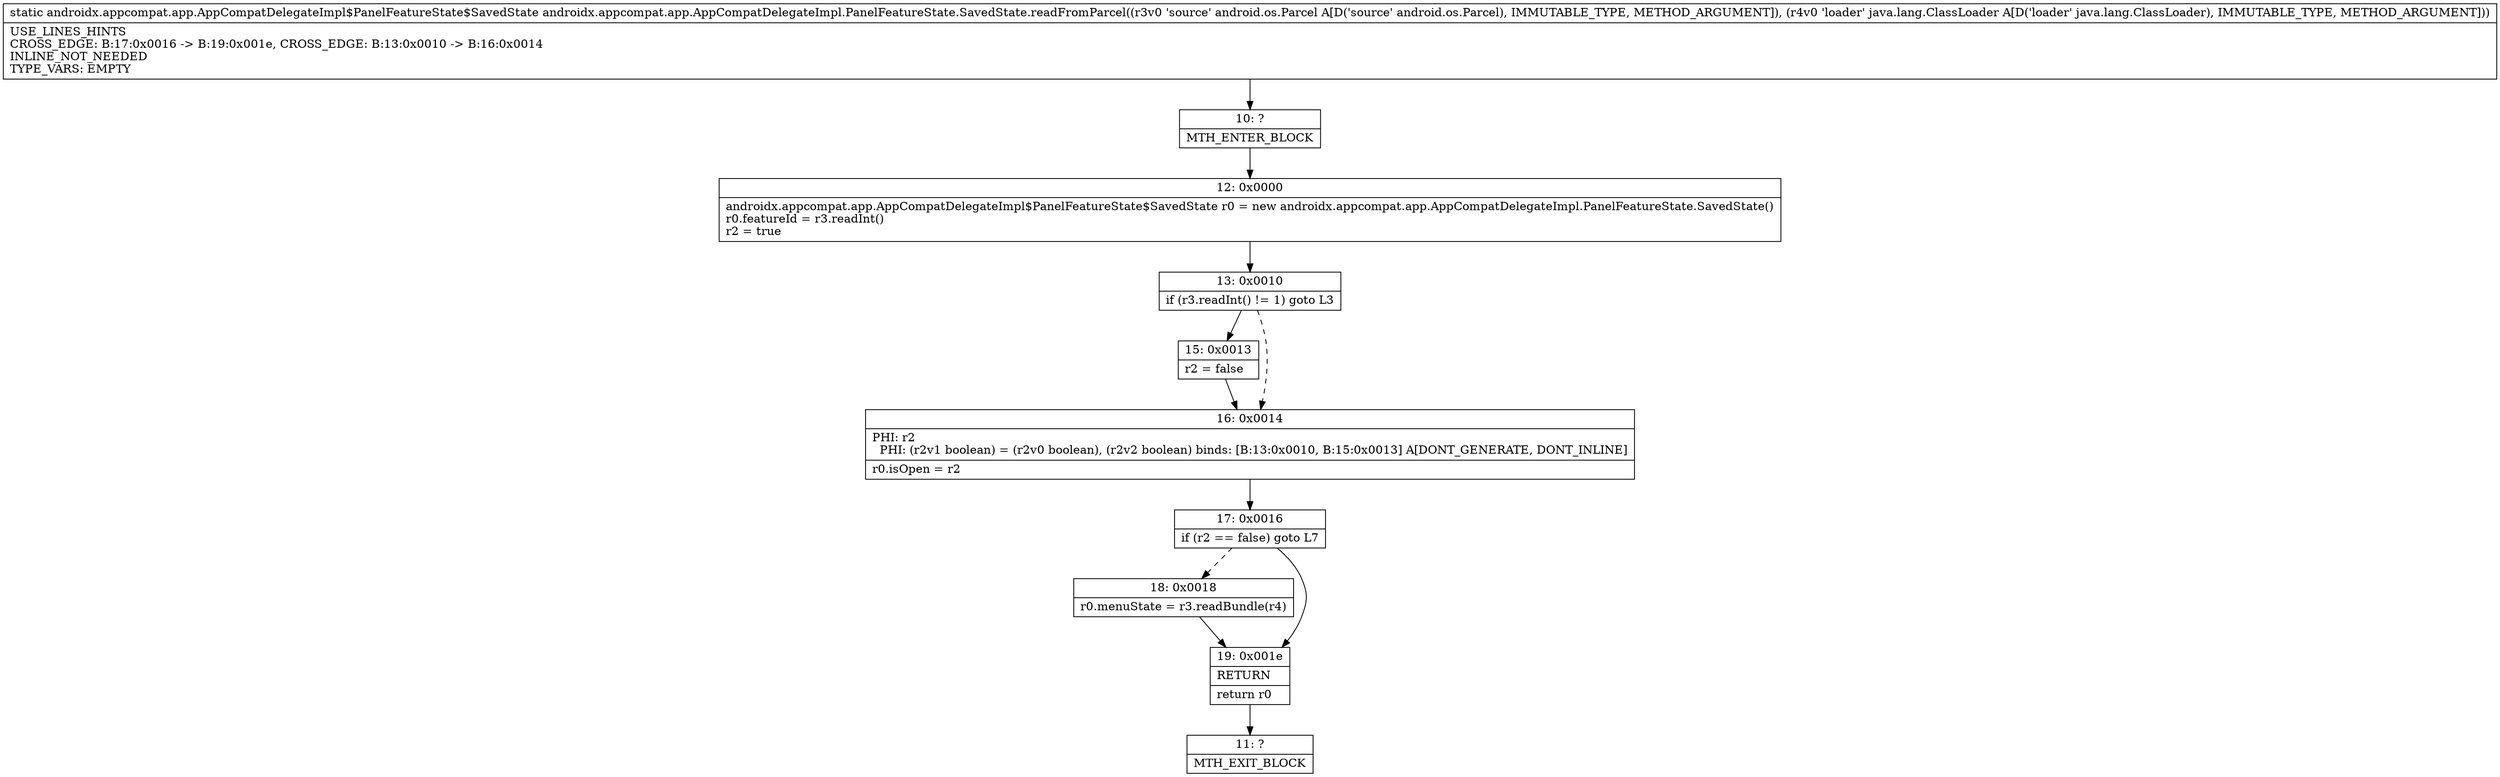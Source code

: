 digraph "CFG forandroidx.appcompat.app.AppCompatDelegateImpl.PanelFeatureState.SavedState.readFromParcel(Landroid\/os\/Parcel;Ljava\/lang\/ClassLoader;)Landroidx\/appcompat\/app\/AppCompatDelegateImpl$PanelFeatureState$SavedState;" {
Node_10 [shape=record,label="{10\:\ ?|MTH_ENTER_BLOCK\l}"];
Node_12 [shape=record,label="{12\:\ 0x0000|androidx.appcompat.app.AppCompatDelegateImpl$PanelFeatureState$SavedState r0 = new androidx.appcompat.app.AppCompatDelegateImpl.PanelFeatureState.SavedState()\lr0.featureId = r3.readInt()\lr2 = true\l}"];
Node_13 [shape=record,label="{13\:\ 0x0010|if (r3.readInt() != 1) goto L3\l}"];
Node_15 [shape=record,label="{15\:\ 0x0013|r2 = false\l}"];
Node_16 [shape=record,label="{16\:\ 0x0014|PHI: r2 \l  PHI: (r2v1 boolean) = (r2v0 boolean), (r2v2 boolean) binds: [B:13:0x0010, B:15:0x0013] A[DONT_GENERATE, DONT_INLINE]\l|r0.isOpen = r2\l}"];
Node_17 [shape=record,label="{17\:\ 0x0016|if (r2 == false) goto L7\l}"];
Node_18 [shape=record,label="{18\:\ 0x0018|r0.menuState = r3.readBundle(r4)\l}"];
Node_19 [shape=record,label="{19\:\ 0x001e|RETURN\l|return r0\l}"];
Node_11 [shape=record,label="{11\:\ ?|MTH_EXIT_BLOCK\l}"];
MethodNode[shape=record,label="{static androidx.appcompat.app.AppCompatDelegateImpl$PanelFeatureState$SavedState androidx.appcompat.app.AppCompatDelegateImpl.PanelFeatureState.SavedState.readFromParcel((r3v0 'source' android.os.Parcel A[D('source' android.os.Parcel), IMMUTABLE_TYPE, METHOD_ARGUMENT]), (r4v0 'loader' java.lang.ClassLoader A[D('loader' java.lang.ClassLoader), IMMUTABLE_TYPE, METHOD_ARGUMENT]))  | USE_LINES_HINTS\lCROSS_EDGE: B:17:0x0016 \-\> B:19:0x001e, CROSS_EDGE: B:13:0x0010 \-\> B:16:0x0014\lINLINE_NOT_NEEDED\lTYPE_VARS: EMPTY\l}"];
MethodNode -> Node_10;Node_10 -> Node_12;
Node_12 -> Node_13;
Node_13 -> Node_15;
Node_13 -> Node_16[style=dashed];
Node_15 -> Node_16;
Node_16 -> Node_17;
Node_17 -> Node_18[style=dashed];
Node_17 -> Node_19;
Node_18 -> Node_19;
Node_19 -> Node_11;
}

